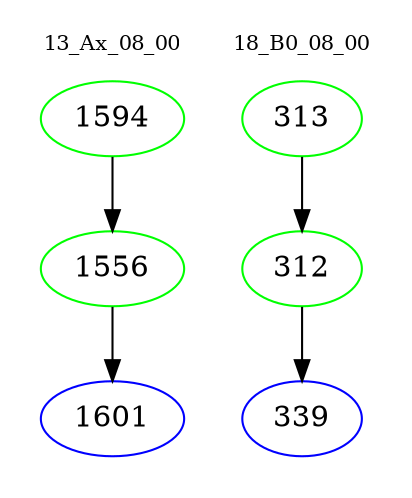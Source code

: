 digraph{
subgraph cluster_0 {
color = white
label = "13_Ax_08_00";
fontsize=10;
T0_1594 [label="1594", color="green"]
T0_1594 -> T0_1556 [color="black"]
T0_1556 [label="1556", color="green"]
T0_1556 -> T0_1601 [color="black"]
T0_1601 [label="1601", color="blue"]
}
subgraph cluster_1 {
color = white
label = "18_B0_08_00";
fontsize=10;
T1_313 [label="313", color="green"]
T1_313 -> T1_312 [color="black"]
T1_312 [label="312", color="green"]
T1_312 -> T1_339 [color="black"]
T1_339 [label="339", color="blue"]
}
}
